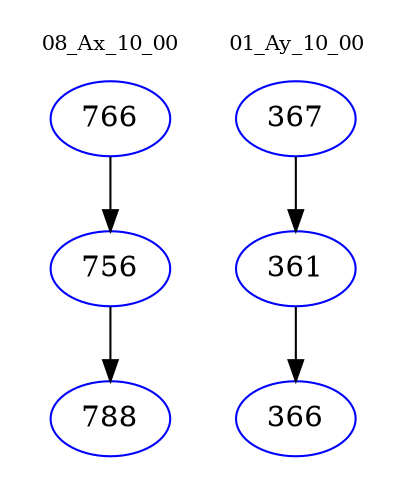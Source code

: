 digraph{
subgraph cluster_0 {
color = white
label = "08_Ax_10_00";
fontsize=10;
T0_766 [label="766", color="blue"]
T0_766 -> T0_756 [color="black"]
T0_756 [label="756", color="blue"]
T0_756 -> T0_788 [color="black"]
T0_788 [label="788", color="blue"]
}
subgraph cluster_1 {
color = white
label = "01_Ay_10_00";
fontsize=10;
T1_367 [label="367", color="blue"]
T1_367 -> T1_361 [color="black"]
T1_361 [label="361", color="blue"]
T1_361 -> T1_366 [color="black"]
T1_366 [label="366", color="blue"]
}
}
